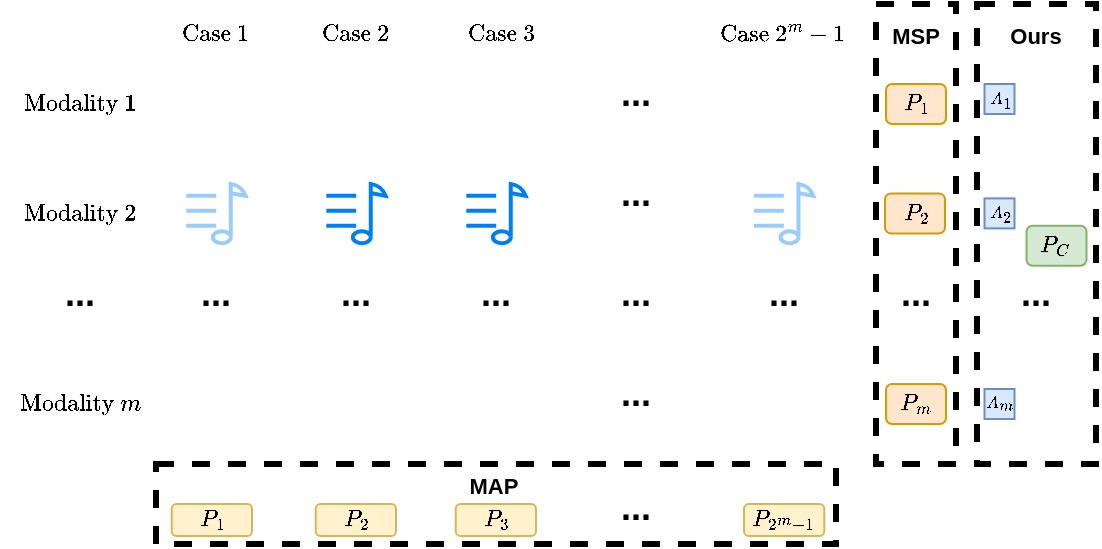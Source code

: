 <mxfile version="24.7.7">
  <diagram name="第 1 页" id="nYdEi7tRaGVO8EPhUYh8">
    <mxGraphModel dx="1173" dy="736" grid="1" gridSize="10" guides="1" tooltips="1" connect="1" arrows="1" fold="1" page="1" pageScale="1" pageWidth="827" pageHeight="1169" math="1" shadow="0">
      <root>
        <mxCell id="0" />
        <mxCell id="1" parent="0" />
        <mxCell id="d_G1SXAvkjPeiIFeZebY-1" value="" style="shape=image;html=1;verticalAlign=top;verticalLabelPosition=bottom;labelBackgroundColor=#ffffff;imageAspect=0;aspect=fixed;image=https://cdn0.iconfinder.com/data/icons/apple-apps/100/Apple_Photos-128.png" parent="1" vertex="1">
          <mxGeometry x="110" y="80" width="40" height="40" as="geometry" />
        </mxCell>
        <mxCell id="d_G1SXAvkjPeiIFeZebY-2" value="" style="shape=image;html=1;verticalAlign=top;verticalLabelPosition=bottom;labelBackgroundColor=#ffffff;imageAspect=0;aspect=fixed;image=https://cdn0.iconfinder.com/data/icons/apple-apps/100/Apple_Photos-128.png" parent="1" vertex="1">
          <mxGeometry x="250" y="80" width="40" height="40" as="geometry" />
        </mxCell>
        <mxCell id="d_G1SXAvkjPeiIFeZebY-3" value="" style="shape=image;html=1;verticalAlign=top;verticalLabelPosition=bottom;labelBackgroundColor=#ffffff;imageAspect=0;aspect=fixed;image=https://cdn0.iconfinder.com/data/icons/apple-apps/100/Apple_Photos-128.png;opacity=40;" parent="1" vertex="1">
          <mxGeometry x="180" y="80" width="40" height="40" as="geometry" />
        </mxCell>
        <mxCell id="d_G1SXAvkjPeiIFeZebY-5" value="" style="html=1;verticalLabelPosition=bottom;align=center;labelBackgroundColor=#ffffff;verticalAlign=top;strokeWidth=2;strokeColor=#0080F0;shadow=0;dashed=0;shape=mxgraph.ios7.icons.note;pointerEvents=1;textOpacity=50;whiteSpace=wrap;opacity=40;" parent="1" vertex="1">
          <mxGeometry x="115.15" y="140" width="29.7" height="29.7" as="geometry" />
        </mxCell>
        <mxCell id="d_G1SXAvkjPeiIFeZebY-6" value="" style="html=1;verticalLabelPosition=bottom;align=center;labelBackgroundColor=#ffffff;verticalAlign=top;strokeWidth=2;strokeColor=#0080F0;shadow=0;dashed=0;shape=mxgraph.ios7.icons.note;pointerEvents=1" parent="1" vertex="1">
          <mxGeometry x="255.15" y="140" width="29.7" height="29.7" as="geometry" />
        </mxCell>
        <mxCell id="d_G1SXAvkjPeiIFeZebY-7" value="" style="html=1;verticalLabelPosition=bottom;align=center;labelBackgroundColor=#ffffff;verticalAlign=top;strokeWidth=2;strokeColor=#0080F0;shadow=0;dashed=0;shape=mxgraph.ios7.icons.note;pointerEvents=1" parent="1" vertex="1">
          <mxGeometry x="185.15" y="140" width="29.7" height="29.7" as="geometry" />
        </mxCell>
        <mxCell id="d_G1SXAvkjPeiIFeZebY-9" value="" style="shape=image;html=1;verticalAlign=top;verticalLabelPosition=bottom;labelBackgroundColor=#ffffff;imageAspect=0;aspect=fixed;image=https://cdn4.iconfinder.com/data/icons/ionicons/512/icon-document-text-128.png" parent="1" vertex="1">
          <mxGeometry x="110" y="230" width="40" height="40" as="geometry" />
        </mxCell>
        <mxCell id="d_G1SXAvkjPeiIFeZebY-10" value="" style="shape=image;html=1;verticalAlign=top;verticalLabelPosition=bottom;labelBackgroundColor=#ffffff;imageAspect=0;aspect=fixed;image=https://cdn4.iconfinder.com/data/icons/ionicons/512/icon-document-text-128.png" parent="1" vertex="1">
          <mxGeometry x="180" y="230" width="40" height="40" as="geometry" />
        </mxCell>
        <mxCell id="d_G1SXAvkjPeiIFeZebY-11" value="" style="shape=image;html=1;verticalAlign=top;verticalLabelPosition=bottom;labelBackgroundColor=#ffffff;imageAspect=0;aspect=fixed;image=https://cdn4.iconfinder.com/data/icons/ionicons/512/icon-document-text-128.png;opacity=40;" parent="1" vertex="1">
          <mxGeometry x="250" y="230" width="40" height="40" as="geometry" />
        </mxCell>
        <mxCell id="d_G1SXAvkjPeiIFeZebY-13" value="&lt;b style=&quot;font-size: 18px;&quot;&gt;...&lt;/b&gt;" style="text;html=1;align=center;verticalAlign=middle;whiteSpace=wrap;rounded=0;fontSize=18;" parent="1" vertex="1">
          <mxGeometry x="100" y="180" width="60" height="30" as="geometry" />
        </mxCell>
        <mxCell id="d_G1SXAvkjPeiIFeZebY-14" value="" style="shape=image;html=1;verticalAlign=top;verticalLabelPosition=bottom;labelBackgroundColor=#ffffff;imageAspect=0;aspect=fixed;image=https://cdn0.iconfinder.com/data/icons/apple-apps/100/Apple_Photos-128.png" parent="1" vertex="1">
          <mxGeometry x="393.5" y="80" width="40" height="40" as="geometry" />
        </mxCell>
        <mxCell id="d_G1SXAvkjPeiIFeZebY-15" value="" style="html=1;verticalLabelPosition=bottom;align=center;labelBackgroundColor=#ffffff;verticalAlign=top;strokeWidth=2;strokeColor=#0080F0;shadow=0;dashed=0;shape=mxgraph.ios7.icons.note;pointerEvents=1;opacity=40;" parent="1" vertex="1">
          <mxGeometry x="399" y="140" width="29.7" height="29.7" as="geometry" />
        </mxCell>
        <mxCell id="d_G1SXAvkjPeiIFeZebY-16" value="" style="shape=image;html=1;verticalAlign=top;verticalLabelPosition=bottom;labelBackgroundColor=#ffffff;imageAspect=0;aspect=fixed;image=https://cdn4.iconfinder.com/data/icons/ionicons/512/icon-document-text-128.png;opacity=40;" parent="1" vertex="1">
          <mxGeometry x="394" y="230" width="40" height="40" as="geometry" />
        </mxCell>
        <mxCell id="d_G1SXAvkjPeiIFeZebY-17" value="&lt;b style=&quot;font-size: 18px;&quot;&gt;...&lt;/b&gt;" style="text;html=1;align=center;verticalAlign=middle;whiteSpace=wrap;rounded=0;fontSize=18;" parent="1" vertex="1">
          <mxGeometry x="170" y="180" width="60" height="30" as="geometry" />
        </mxCell>
        <mxCell id="d_G1SXAvkjPeiIFeZebY-18" value="&lt;b style=&quot;font-size: 18px;&quot;&gt;...&lt;/b&gt;" style="text;html=1;align=center;verticalAlign=middle;whiteSpace=wrap;rounded=0;fontSize=18;" parent="1" vertex="1">
          <mxGeometry x="240" y="180" width="60" height="30" as="geometry" />
        </mxCell>
        <mxCell id="d_G1SXAvkjPeiIFeZebY-19" value="&lt;b style=&quot;font-size: 18px;&quot;&gt;...&lt;/b&gt;" style="text;html=1;align=center;verticalAlign=middle;whiteSpace=wrap;rounded=0;fontSize=18;" parent="1" vertex="1">
          <mxGeometry x="310" y="80" width="60" height="30" as="geometry" />
        </mxCell>
        <mxCell id="d_G1SXAvkjPeiIFeZebY-20" value="&lt;b style=&quot;font-size: 18px;&quot;&gt;...&lt;/b&gt;" style="text;html=1;align=center;verticalAlign=middle;whiteSpace=wrap;rounded=0;fontSize=18;" parent="1" vertex="1">
          <mxGeometry x="310" y="130" width="60" height="30" as="geometry" />
        </mxCell>
        <mxCell id="d_G1SXAvkjPeiIFeZebY-21" value="&lt;b style=&quot;font-size: 18px;&quot;&gt;...&lt;/b&gt;" style="text;html=1;align=center;verticalAlign=middle;whiteSpace=wrap;rounded=0;fontSize=18;" parent="1" vertex="1">
          <mxGeometry x="310" y="180" width="60" height="30" as="geometry" />
        </mxCell>
        <mxCell id="d_G1SXAvkjPeiIFeZebY-22" value="&lt;b style=&quot;font-size: 18px;&quot;&gt;...&lt;/b&gt;" style="text;html=1;align=center;verticalAlign=middle;whiteSpace=wrap;rounded=0;fontSize=18;" parent="1" vertex="1">
          <mxGeometry x="383.5" y="180" width="60" height="30" as="geometry" />
        </mxCell>
        <mxCell id="d_G1SXAvkjPeiIFeZebY-23" value="&lt;b style=&quot;font-size: 18px;&quot;&gt;...&lt;/b&gt;" style="text;html=1;align=center;verticalAlign=middle;whiteSpace=wrap;rounded=0;fontSize=18;" parent="1" vertex="1">
          <mxGeometry x="310" y="230" width="60" height="30" as="geometry" />
        </mxCell>
        <mxCell id="d_G1SXAvkjPeiIFeZebY-31" value="&lt;span style=&quot;font-size: 10px;&quot;&gt;$$\text{Case} \ 2^m - 1$$&lt;/span&gt;" style="text;html=1;align=center;verticalAlign=middle;whiteSpace=wrap;rounded=0;fontSize=10;fontStyle=1" parent="1" vertex="1">
          <mxGeometry x="376" y="50" width="75.15" height="30" as="geometry" />
        </mxCell>
        <mxCell id="d_G1SXAvkjPeiIFeZebY-32" value="&lt;span style=&quot;font-size: 10px;&quot;&gt;$$\text{Case} \ 1$$&lt;/span&gt;" style="text;html=1;align=center;verticalAlign=middle;whiteSpace=wrap;rounded=0;fontSize=10;fontStyle=1" parent="1" vertex="1">
          <mxGeometry x="92.42" y="50" width="75.15" height="30" as="geometry" />
        </mxCell>
        <mxCell id="d_G1SXAvkjPeiIFeZebY-33" value="&lt;span style=&quot;font-size: 10px;&quot;&gt;$$\text{Case} \ 2$$&lt;/span&gt;" style="text;html=1;align=center;verticalAlign=middle;whiteSpace=wrap;rounded=0;fontSize=10;fontStyle=1" parent="1" vertex="1">
          <mxGeometry x="162.42" y="50" width="75.15" height="30" as="geometry" />
        </mxCell>
        <mxCell id="d_G1SXAvkjPeiIFeZebY-34" value="&lt;span style=&quot;font-size: 10px;&quot;&gt;$$\text{Case} \ 3$$&lt;/span&gt;" style="text;html=1;align=center;verticalAlign=middle;whiteSpace=wrap;rounded=0;fontSize=10;fontStyle=1" parent="1" vertex="1">
          <mxGeometry x="234.85" y="50" width="75.15" height="30" as="geometry" />
        </mxCell>
        <mxCell id="d_G1SXAvkjPeiIFeZebY-35" value="&lt;span style=&quot;font-size: 10px;&quot;&gt;$$\text{Modality} \ 1$$&lt;/span&gt;" style="text;html=1;align=center;verticalAlign=middle;whiteSpace=wrap;rounded=0;fontSize=10;fontStyle=1" parent="1" vertex="1">
          <mxGeometry x="24.85" y="85" width="75.15" height="30" as="geometry" />
        </mxCell>
        <mxCell id="d_G1SXAvkjPeiIFeZebY-36" value="&lt;span style=&quot;font-size: 10px;&quot;&gt;$$\text{Modality} \ 2$$&lt;/span&gt;" style="text;html=1;align=center;verticalAlign=middle;whiteSpace=wrap;rounded=0;fontSize=10;fontStyle=1" parent="1" vertex="1">
          <mxGeometry x="24.85" y="139.7" width="75.15" height="30" as="geometry" />
        </mxCell>
        <mxCell id="d_G1SXAvkjPeiIFeZebY-37" value="&lt;span style=&quot;font-size: 10px;&quot;&gt;$$\text{Modality} \ m$$&lt;/span&gt;" style="text;html=1;align=center;verticalAlign=middle;whiteSpace=wrap;rounded=0;fontSize=10;fontStyle=1" parent="1" vertex="1">
          <mxGeometry x="24.85" y="235" width="75.15" height="30" as="geometry" />
        </mxCell>
        <mxCell id="d_G1SXAvkjPeiIFeZebY-38" value="&lt;div&gt;&lt;br&gt;&lt;/div&gt;" style="rounded=0;whiteSpace=wrap;html=1;dashed=1;strokeWidth=3;" parent="1" vertex="1">
          <mxGeometry x="100" y="280" width="340" height="40" as="geometry" />
        </mxCell>
        <mxCell id="d_G1SXAvkjPeiIFeZebY-39" value="$$P_1$$" style="rounded=1;whiteSpace=wrap;html=1;fontSize=10;fillColor=#fff2cc;strokeColor=#d6b656;" parent="1" vertex="1">
          <mxGeometry x="107.85" y="300" width="40.15" height="16" as="geometry" />
        </mxCell>
        <mxCell id="d_G1SXAvkjPeiIFeZebY-40" value="$$P_2$$" style="rounded=1;whiteSpace=wrap;html=1;fontSize=10;fillColor=#fff2cc;strokeColor=#d6b656;" parent="1" vertex="1">
          <mxGeometry x="179.85" y="300" width="40.15" height="16" as="geometry" />
        </mxCell>
        <mxCell id="d_G1SXAvkjPeiIFeZebY-41" value="$$P_3$$" style="rounded=1;whiteSpace=wrap;html=1;fontSize=10;fillColor=#fff2cc;strokeColor=#d6b656;" parent="1" vertex="1">
          <mxGeometry x="249.85" y="300" width="40.15" height="16" as="geometry" />
        </mxCell>
        <mxCell id="d_G1SXAvkjPeiIFeZebY-42" value="$$P_{2^m-1}$$" style="rounded=1;whiteSpace=wrap;html=1;fontSize=10;fillColor=#fff2cc;strokeColor=#d6b656;" parent="1" vertex="1">
          <mxGeometry x="394" y="300" width="40.15" height="16" as="geometry" />
        </mxCell>
        <mxCell id="d_G1SXAvkjPeiIFeZebY-43" value="MAP" style="text;html=1;align=center;verticalAlign=middle;whiteSpace=wrap;rounded=0;fontStyle=1;fontSize=11;" parent="1" vertex="1">
          <mxGeometry x="239" y="276" width="60" height="30" as="geometry" />
        </mxCell>
        <mxCell id="d_G1SXAvkjPeiIFeZebY-44" value="&lt;b style=&quot;font-size: 18px;&quot;&gt;...&lt;/b&gt;" style="text;html=1;align=center;verticalAlign=middle;whiteSpace=wrap;rounded=0;fontSize=18;" parent="1" vertex="1">
          <mxGeometry x="310" y="287" width="60" height="30" as="geometry" />
        </mxCell>
        <mxCell id="d_G1SXAvkjPeiIFeZebY-45" value="" style="rounded=0;whiteSpace=wrap;html=1;dashed=1;strokeWidth=3;" parent="1" vertex="1">
          <mxGeometry x="460" y="50" width="40" height="230" as="geometry" />
        </mxCell>
        <mxCell id="d_G1SXAvkjPeiIFeZebY-46" value="MSP" style="text;html=1;align=center;verticalAlign=middle;whiteSpace=wrap;rounded=0;fontStyle=1;fontSize=11;" parent="1" vertex="1">
          <mxGeometry x="449.5" y="51" width="60" height="30" as="geometry" />
        </mxCell>
        <mxCell id="d_G1SXAvkjPeiIFeZebY-47" value="" style="rounded=0;whiteSpace=wrap;html=1;dashed=1;strokeWidth=3;" parent="1" vertex="1">
          <mxGeometry x="510.5" y="50" width="59.5" height="230" as="geometry" />
        </mxCell>
        <mxCell id="d_G1SXAvkjPeiIFeZebY-48" value="Ours" style="text;html=1;align=center;verticalAlign=middle;whiteSpace=wrap;rounded=0;fontStyle=1;fontSize=11;" parent="1" vertex="1">
          <mxGeometry x="510" y="51" width="60" height="30" as="geometry" />
        </mxCell>
        <mxCell id="d_G1SXAvkjPeiIFeZebY-49" value="$$P_1$$" style="rounded=1;whiteSpace=wrap;html=1;fontSize=10;fillColor=#ffe6cc;strokeColor=#d79b00;" parent="1" vertex="1">
          <mxGeometry x="465" y="90" width="30" height="20" as="geometry" />
        </mxCell>
        <mxCell id="d_G1SXAvkjPeiIFeZebY-50" value="$$P_2$$" style="rounded=1;whiteSpace=wrap;html=1;fontSize=10;fillColor=#ffe6cc;strokeColor=#d79b00;" parent="1" vertex="1">
          <mxGeometry x="464.5" y="144.7" width="30" height="20" as="geometry" />
        </mxCell>
        <mxCell id="d_G1SXAvkjPeiIFeZebY-51" value="$$P_m$$" style="rounded=1;whiteSpace=wrap;html=1;fontSize=10;fillColor=#ffe6cc;strokeColor=#d79b00;" parent="1" vertex="1">
          <mxGeometry x="465" y="240" width="30" height="20" as="geometry" />
        </mxCell>
        <mxCell id="d_G1SXAvkjPeiIFeZebY-55" value="&lt;b style=&quot;font-size: 18px;&quot;&gt;...&lt;/b&gt;" style="text;html=1;align=center;verticalAlign=middle;whiteSpace=wrap;rounded=0;fontSize=18;" parent="1" vertex="1">
          <mxGeometry x="449.5" y="180" width="60" height="30" as="geometry" />
        </mxCell>
        <mxCell id="d_G1SXAvkjPeiIFeZebY-56" value="&lt;b style=&quot;font-size: 18px;&quot;&gt;...&lt;/b&gt;" style="text;html=1;align=center;verticalAlign=middle;whiteSpace=wrap;rounded=0;fontSize=18;" parent="1" vertex="1">
          <mxGeometry x="510.25" y="180" width="60" height="30" as="geometry" />
        </mxCell>
        <mxCell id="d_G1SXAvkjPeiIFeZebY-58" value="$$P_C$$" style="rounded=1;whiteSpace=wrap;html=1;fontSize=10;fillColor=#d5e8d4;strokeColor=#82b366;" parent="1" vertex="1">
          <mxGeometry x="535.25" y="160.85" width="30" height="20" as="geometry" />
        </mxCell>
        <mxCell id="d_G1SXAvkjPeiIFeZebY-59" value="$$\ A_1$$" style="rounded=0;whiteSpace=wrap;html=1;fontSize=7;fillColor=#dae8fc;strokeColor=#6c8ebf;" parent="1" vertex="1">
          <mxGeometry x="514.25" y="90" width="15" height="15" as="geometry" />
        </mxCell>
        <mxCell id="d_G1SXAvkjPeiIFeZebY-62" value="$$\ A_2$$" style="rounded=0;whiteSpace=wrap;html=1;fontSize=7;fillColor=#dae8fc;strokeColor=#6c8ebf;" parent="1" vertex="1">
          <mxGeometry x="514.25" y="147.2" width="15" height="15" as="geometry" />
        </mxCell>
        <mxCell id="d_G1SXAvkjPeiIFeZebY-63" value="$$\ A_m$$" style="rounded=0;whiteSpace=wrap;html=1;fontSize=7;fillColor=#dae8fc;strokeColor=#6c8ebf;" parent="1" vertex="1">
          <mxGeometry x="514.25" y="242.5" width="15" height="15" as="geometry" />
        </mxCell>
        <mxCell id="WyexHo8u7OugBFwpjFAo-1" value="&lt;b style=&quot;font-size: 18px;&quot;&gt;...&lt;/b&gt;" style="text;html=1;align=center;verticalAlign=middle;whiteSpace=wrap;rounded=0;fontSize=18;" vertex="1" parent="1">
          <mxGeometry x="32.42" y="179.85" width="60" height="30" as="geometry" />
        </mxCell>
      </root>
    </mxGraphModel>
  </diagram>
</mxfile>
